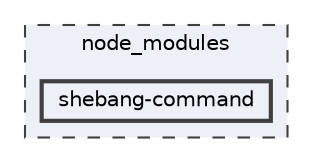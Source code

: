 digraph "node_modules/shebang-command"
{
 // LATEX_PDF_SIZE
  bgcolor="transparent";
  edge [fontname=Helvetica,fontsize=10,labelfontname=Helvetica,labelfontsize=10];
  node [fontname=Helvetica,fontsize=10,shape=box,height=0.2,width=0.4];
  compound=true
  subgraph clusterdir_acd06b18086a0dd2ae699b1e0b775be8 {
    graph [ bgcolor="#edf0f7", pencolor="grey25", label="node_modules", fontname=Helvetica,fontsize=10 style="filled,dashed", URL="dir_acd06b18086a0dd2ae699b1e0b775be8.html",tooltip=""]
  dir_86140ee0a2371a224163bc5fadfda797 [label="shebang-command", fillcolor="#edf0f7", color="grey25", style="filled,bold", URL="dir_86140ee0a2371a224163bc5fadfda797.html",tooltip=""];
  }
}
